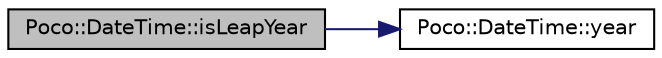 digraph "Poco::DateTime::isLeapYear"
{
 // LATEX_PDF_SIZE
  edge [fontname="Helvetica",fontsize="10",labelfontname="Helvetica",labelfontsize="10"];
  node [fontname="Helvetica",fontsize="10",shape=record];
  rankdir="LR";
  Node1 [label="Poco::DateTime::isLeapYear",height=0.2,width=0.4,color="black", fillcolor="grey75", style="filled", fontcolor="black",tooltip="Converts a UTC time into a local time, by applying the given time zone differential."];
  Node1 -> Node2 [color="midnightblue",fontsize="10",style="solid"];
  Node2 [label="Poco::DateTime::year",height=0.2,width=0.4,color="black", fillcolor="white", style="filled",URL="$classPoco_1_1DateTime.html#acbaa48137150a0cb522903eee4599df8",tooltip="Swaps the DateTime with another one."];
}
